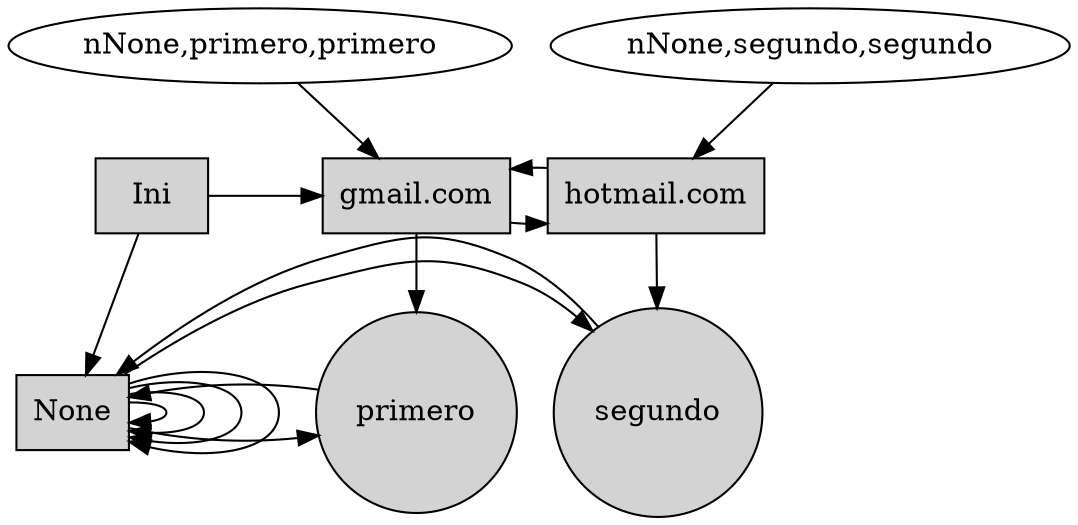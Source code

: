 digraph G{
"ini"[label = "Ini", style = filled, shape=box]
"ini" -> "nNone"
"nNone"[label = "None", style = filled, shape=box]
"nNone" -> "nNone"[rankdir=UD];
"nNone" -> "nNone"
"nNone"[label = "None", style = filled, shape=box]
"nNone" -> "nNone"[rankdir=UD];
"nNone" -> "nNone"
"nNone,primero,gmail.com"[label = "primero", style = filled, shape=circle]
"nNone" -> "nNone,primero,gmail.com"[constraint=false];
"nNone,primero,gmail.com" -> "nNone"[constraint=false];
{rank=same; "nNone"  "nNone,primero,gmail.com"}
{rank=same; "nNone,primero,gmail.com"  "nNone"}
"nNone"[label = "None", style = filled, shape=box]
"nNone,segundo,hotmail.com"[label = "segundo", style = filled, shape=circle]
"nNone" -> "nNone,segundo,hotmail.com"[constraint=false];
"nNone,segundo,hotmail.com" -> "nNone"[constraint=false];
{rank=same; "nNone"  "nNone,segundo,hotmail.com"}
{rank=same; "nNone,segundo,hotmail.com"  "nNone"}
"ini" -> "ngmail.com"
{rank=same; "ini"  "ngmail.com"}
"ngmail.com"[label = "gmail.com", style = filled, shape=box]
"ngmail.com" -> "nhotmail.com"
"nhotmail.com" -> "ngmail.com"
{rank=same; "ngmail.com"  "nhotmail.com"}
{rank=same; "nhotmail.com"  "ngmail.com"}
"ngmail.com" -> "nNone,primero,gmail.com"[rankdir=UD];
"nNone,primero,primero" -> "ngmail.com"
"nhotmail.com"[label = "hotmail.com", style = filled, shape=box]
"nhotmail.com" -> "nNone,segundo,hotmail.com"[rankdir=UD];
"nNone,segundo,segundo" -> "nhotmail.com"
}